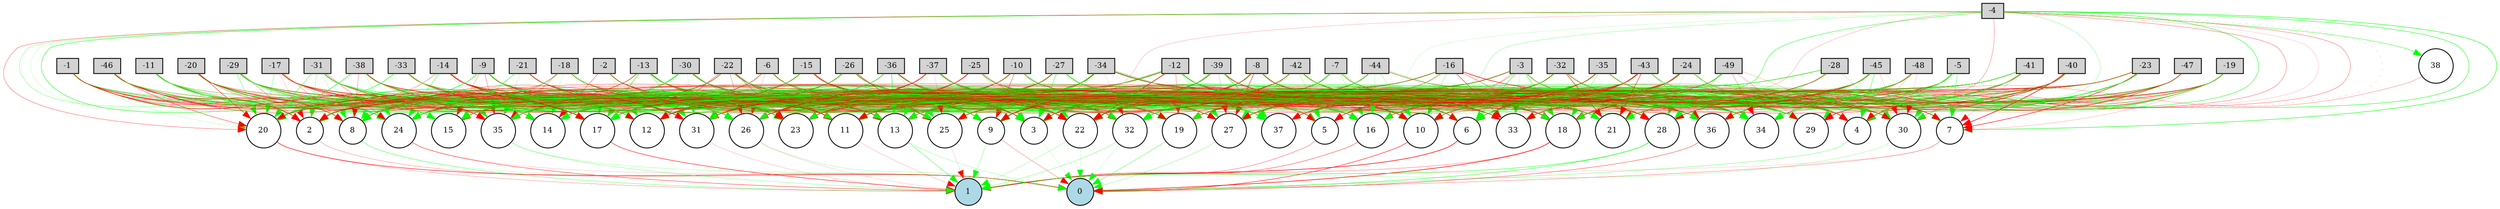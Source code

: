 digraph {
	node [fontsize=9 height=0.2 shape=circle width=0.2]
	-1 [fillcolor=lightgray shape=box style=filled]
	-2 [fillcolor=lightgray shape=box style=filled]
	-3 [fillcolor=lightgray shape=box style=filled]
	-4 [fillcolor=lightgray shape=box style=filled]
	-5 [fillcolor=lightgray shape=box style=filled]
	-6 [fillcolor=lightgray shape=box style=filled]
	-7 [fillcolor=lightgray shape=box style=filled]
	-8 [fillcolor=lightgray shape=box style=filled]
	-9 [fillcolor=lightgray shape=box style=filled]
	-10 [fillcolor=lightgray shape=box style=filled]
	-11 [fillcolor=lightgray shape=box style=filled]
	-12 [fillcolor=lightgray shape=box style=filled]
	-13 [fillcolor=lightgray shape=box style=filled]
	-14 [fillcolor=lightgray shape=box style=filled]
	-15 [fillcolor=lightgray shape=box style=filled]
	-16 [fillcolor=lightgray shape=box style=filled]
	-17 [fillcolor=lightgray shape=box style=filled]
	-18 [fillcolor=lightgray shape=box style=filled]
	-19 [fillcolor=lightgray shape=box style=filled]
	-20 [fillcolor=lightgray shape=box style=filled]
	-21 [fillcolor=lightgray shape=box style=filled]
	-22 [fillcolor=lightgray shape=box style=filled]
	-23 [fillcolor=lightgray shape=box style=filled]
	-24 [fillcolor=lightgray shape=box style=filled]
	-25 [fillcolor=lightgray shape=box style=filled]
	-26 [fillcolor=lightgray shape=box style=filled]
	-27 [fillcolor=lightgray shape=box style=filled]
	-28 [fillcolor=lightgray shape=box style=filled]
	-29 [fillcolor=lightgray shape=box style=filled]
	-30 [fillcolor=lightgray shape=box style=filled]
	-31 [fillcolor=lightgray shape=box style=filled]
	-32 [fillcolor=lightgray shape=box style=filled]
	-33 [fillcolor=lightgray shape=box style=filled]
	-34 [fillcolor=lightgray shape=box style=filled]
	-35 [fillcolor=lightgray shape=box style=filled]
	-36 [fillcolor=lightgray shape=box style=filled]
	-37 [fillcolor=lightgray shape=box style=filled]
	-38 [fillcolor=lightgray shape=box style=filled]
	-39 [fillcolor=lightgray shape=box style=filled]
	-40 [fillcolor=lightgray shape=box style=filled]
	-41 [fillcolor=lightgray shape=box style=filled]
	-42 [fillcolor=lightgray shape=box style=filled]
	-43 [fillcolor=lightgray shape=box style=filled]
	-44 [fillcolor=lightgray shape=box style=filled]
	-45 [fillcolor=lightgray shape=box style=filled]
	-46 [fillcolor=lightgray shape=box style=filled]
	-47 [fillcolor=lightgray shape=box style=filled]
	-48 [fillcolor=lightgray shape=box style=filled]
	-49 [fillcolor=lightgray shape=box style=filled]
	0 [fillcolor=lightblue style=filled]
	1 [fillcolor=lightblue style=filled]
	2 [fillcolor=white style=filled]
	3 [fillcolor=white style=filled]
	4 [fillcolor=white style=filled]
	5 [fillcolor=white style=filled]
	6 [fillcolor=white style=filled]
	7 [fillcolor=white style=filled]
	8 [fillcolor=white style=filled]
	9 [fillcolor=white style=filled]
	10 [fillcolor=white style=filled]
	11 [fillcolor=white style=filled]
	12 [fillcolor=white style=filled]
	13 [fillcolor=white style=filled]
	14 [fillcolor=white style=filled]
	15 [fillcolor=white style=filled]
	16 [fillcolor=white style=filled]
	17 [fillcolor=white style=filled]
	18 [fillcolor=white style=filled]
	19 [fillcolor=white style=filled]
	20 [fillcolor=white style=filled]
	21 [fillcolor=white style=filled]
	22 [fillcolor=white style=filled]
	23 [fillcolor=white style=filled]
	24 [fillcolor=white style=filled]
	25 [fillcolor=white style=filled]
	26 [fillcolor=white style=filled]
	27 [fillcolor=white style=filled]
	28 [fillcolor=white style=filled]
	29 [fillcolor=white style=filled]
	30 [fillcolor=white style=filled]
	31 [fillcolor=white style=filled]
	32 [fillcolor=white style=filled]
	33 [fillcolor=white style=filled]
	34 [fillcolor=white style=filled]
	35 [fillcolor=white style=filled]
	36 [fillcolor=white style=filled]
	37 [fillcolor=white style=filled]
	38 [fillcolor=white style=filled]
		-34 -> 8 [color=green penwidth=0.4002412811856356 style=solid]
		-25 -> 4 [color=red penwidth=0.5585737472241726 style=solid]
		-18 -> 35 [color=red penwidth=0.2282263445012489 style=solid]
		-4 -> 21 [color=red penwidth=0.2787702059518155 style=solid]
		-22 -> 18 [color=green penwidth=0.12657158217170603 style=solid]
		-5 -> 21 [color=red penwidth=0.12159012623630833 style=solid]
		-8 -> 34 [color=red penwidth=0.2163990624588456 style=solid]
		-39 -> 37 [color=green penwidth=0.5273097720962281 style=solid]
		-39 -> 22 [color=green penwidth=0.3335686634866282 style=solid]
		-33 -> 20 [color=green penwidth=0.4482077849885897 style=solid]
		-47 -> 6 [color=green penwidth=0.5101211942819256 style=solid]
		-24 -> 25 [color=red penwidth=0.4105868840927237 style=solid]
		-35 -> 23 [color=red penwidth=0.498832438275429 style=solid]
		-19 -> 23 [color=red penwidth=0.4763080059444511 style=solid]
		-25 -> 22 [color=red penwidth=0.24829276828849298 style=solid]
		-3 -> 32 [color=red penwidth=0.22433794102979687 style=solid]
		-34 -> 4 [color=red penwidth=0.177270996217253 style=solid]
		-41 -> 11 [color=red penwidth=0.2569348020070287 style=solid]
		-6 -> 10 [color=red penwidth=0.17156637830962296 style=solid]
		-22 -> 33 [color=green penwidth=0.35858236082135975 style=solid]
		-46 -> 3 [color=green penwidth=0.18356184390750563 style=solid]
		-29 -> 14 [color=green penwidth=0.1726604078038993 style=solid]
		-35 -> 17 [color=red penwidth=0.17405919157741218 style=solid]
		-22 -> 36 [color=green penwidth=0.2949042377787724 style=solid]
		-19 -> 36 [color=green penwidth=0.32966935400481523 style=solid]
		-43 -> 27 [color=red penwidth=0.22317603970568123 style=solid]
		-41 -> 13 [color=red penwidth=0.14221639580936396 style=solid]
		-4 -> 29 [color=red penwidth=0.12455113792113451 style=dotted]
		-32 -> 17 [color=green penwidth=0.17622483406761053 style=solid]
		-26 -> 31 [color=green penwidth=0.16389828434693726 style=solid]
		-36 -> 8 [color=green penwidth=0.10425472891012176 style=solid]
		-12 -> 37 [color=green penwidth=0.1268700838435121 style=solid]
		-14 -> 29 [color=green penwidth=0.17664259495410423 style=solid]
		-29 -> 37 [color=green penwidth=0.2948761774901977 style=solid]
		-9 -> 16 [color=green penwidth=0.1777086355552221 style=solid]
		-32 -> 32 [color=green penwidth=0.1331872423934976 style=solid]
		-14 -> 35 [color=green penwidth=0.1778670679305561 style=solid]
		-16 -> 31 [color=red penwidth=0.5094939641001676 style=solid]
		-24 -> 31 [color=red penwidth=0.20041037035228773 style=solid]
		-37 -> 26 [color=red penwidth=0.12394961408321448 style=solid]
		-46 -> 31 [color=red penwidth=0.3964378366560324 style=solid]
		-30 -> 20 [color=red penwidth=0.12489725076233087 style=solid]
		-36 -> 31 [color=red penwidth=0.1275372796445534 style=solid]
		-23 -> 30 [color=green penwidth=0.18935809367141232 style=solid]
		-11 -> 5 [color=green penwidth=0.4883619843888767 style=solid]
		-25 -> 33 [color=green penwidth=0.3143683542518104 style=solid]
		-14 -> 17 [color=red penwidth=0.10845421893356562 style=solid]
		-17 -> 8 [color=red penwidth=0.20537617595434282 style=solid]
		-18 -> 36 [color=green penwidth=0.3434534796699747 style=solid]
		-22 -> 12 [color=red penwidth=0.3759809865112994 style=solid]
		-34 -> 37 [color=green penwidth=0.4314584464994483 style=solid]
		-38 -> 4 [color=red penwidth=0.29185014734120673 style=solid]
		-44 -> 26 [color=green penwidth=0.18446230217889867 style=solid]
		-12 -> 23 [color=green penwidth=0.14913372045503842 style=solid]
		-10 -> 15 [color=green penwidth=0.40213836074034603 style=solid]
		-31 -> 17 [color=green penwidth=0.14072199596913976 style=solid]
		-47 -> 26 [color=red penwidth=0.43446122400306486 style=solid]
		-4 -> 32 [color=green penwidth=0.11332854434560813 style=solid]
		-6 -> 13 [color=green penwidth=0.1582287241936034 style=solid]
		-38 -> 20 [color=green penwidth=0.5205113002028654 style=solid]
		-29 -> 5 [color=red penwidth=0.10332074092011043 style=solid]
		-44 -> 35 [color=green penwidth=0.22121142338664046 style=solid]
		-10 -> 23 [color=green penwidth=0.23783940264850317 style=solid]
		-5 -> 16 [color=red penwidth=0.30043165130600535 style=solid]
		-18 -> 13 [color=red penwidth=0.42400205018736237 style=solid]
		-44 -> 4 [color=red penwidth=0.10927573941701493 style=solid]
		-33 -> 2 [color=green penwidth=0.16558262964817833 style=solid]
		17 -> 1 [color=red penwidth=0.5151030829562411 style=solid]
		-28 -> 32 [color=green penwidth=0.3104769092762879 style=solid]
		-32 -> 16 [color=green penwidth=0.1543505345504712 style=solid]
		-5 -> 25 [color=red penwidth=0.18643101039627552 style=solid]
		-20 -> 9 [color=red penwidth=0.1980553314933599 style=solid]
		-18 -> 34 [color=red penwidth=0.2022301790973745 style=solid]
		-3 -> 14 [color=green penwidth=0.21390396443825388 style=solid]
		-32 -> 7 [color=green penwidth=0.18056797510294068 style=solid]
		-29 -> 15 [color=green penwidth=0.11046287694887351 style=solid]
		-18 -> 15 [color=red penwidth=0.24424113737172157 style=solid]
		-4 -> 5 [color=red penwidth=0.2480686930360731 style=solid]
		-10 -> 9 [color=red penwidth=0.36513775327274445 style=solid]
		-18 -> 20 [color=green penwidth=0.2995900737995295 style=solid]
		-29 -> 2 [color=red penwidth=0.2443309676394733 style=solid]
		-10 -> 11 [color=red penwidth=0.27937093307515604 style=solid]
		-8 -> 5 [color=green penwidth=0.15423849303997067 style=solid]
		-8 -> 9 [color=green penwidth=0.15923487904738037 style=solid]
		-39 -> 29 [color=green penwidth=0.3110357678028429 style=solid]
		-25 -> 18 [color=red penwidth=0.3601284653056006 style=solid]
		-39 -> 27 [color=red penwidth=0.14475902765723098 style=solid]
		-5 -> 12 [color=red penwidth=0.2816887007768559 style=solid]
		-7 -> 21 [color=green penwidth=0.4436633148781397 style=solid]
		20 -> 0 [color=red penwidth=0.5519427915553894 style=solid]
		19 -> 0 [color=green penwidth=0.30195073548167006 style=solid]
		-18 -> 2 [color=red penwidth=0.10697225300356208 style=solid]
		-23 -> 3 [color=red penwidth=0.6386535504525265 style=solid]
		-43 -> 4 [color=green penwidth=0.14401018957781034 style=solid]
		-32 -> 30 [color=green penwidth=0.2095606833921838 style=solid]
		-37 -> 27 [color=red penwidth=0.22070232241824705 style=solid]
		-45 -> 29 [color=green penwidth=0.1808702267879197 style=solid]
		-44 -> 31 [color=red penwidth=0.22756421798003984 style=solid]
		-2 -> 3 [color=green penwidth=0.1748248770535593 style=solid]
		-18 -> 21 [color=red penwidth=0.1740484672441334 style=solid]
		2 -> 0 [color=red penwidth=0.21717647702167853 style=solid]
		-16 -> 5 [color=red penwidth=0.14576437274612664 style=solid]
		-6 -> 15 [color=red penwidth=0.16235404745877874 style=solid]
		-35 -> 30 [color=green penwidth=0.3208475059487721 style=solid]
		-33 -> 10 [color=green penwidth=0.3531639729346703 style=solid]
		-18 -> 3 [color=green penwidth=0.11495235450229215 style=dotted]
		30 -> 1 [color=green penwidth=0.17768710520252756 style=solid]
		-16 -> 35 [color=green penwidth=0.30217664317332216 style=solid]
		-39 -> 36 [color=red penwidth=0.15655124163231054 style=solid]
		20 -> 1 [color=red penwidth=0.20979095333985093 style=solid]
		-5 -> 7 [color=green penwidth=0.3280924155165473 style=solid]
		-8 -> 18 [color=green penwidth=0.38213515795671493 style=solid]
		-42 -> 34 [color=green penwidth=0.5199000142528736 style=solid]
		-34 -> 24 [color=green penwidth=0.24482308879715536 style=solid]
		-10 -> 18 [color=green penwidth=0.14490139680120115 style=solid]
		9 -> 0 [color=red penwidth=0.23239628334981036 style=solid]
		-3 -> 9 [color=green penwidth=0.2030297352771856 style=solid]
		26 -> 0 [color=green penwidth=0.17930064402852708 style=solid]
		-13 -> 24 [color=red penwidth=0.3434474484614303 style=solid]
		-19 -> 7 [color=red penwidth=0.1537011175912653 style=solid]
		-16 -> 33 [color=red penwidth=0.4562235186574878 style=solid]
		-40 -> 10 [color=green penwidth=0.343806095693769 style=solid]
		-46 -> 8 [color=red penwidth=0.2240853623852288 style=solid]
		-8 -> 21 [color=green penwidth=0.16719894752254733 style=solid]
		-42 -> 2 [color=green penwidth=0.3760943243820001 style=solid]
		-37 -> 24 [color=red penwidth=0.48456380641421326 style=solid]
		-47 -> 28 [color=red penwidth=0.4207162617159167 style=solid]
		-41 -> 16 [color=green penwidth=0.16419220192663342 style=solid]
		-41 -> 28 [color=green penwidth=0.3310250426648804 style=solid]
		-27 -> 34 [color=green penwidth=0.21487104217766917 style=solid]
		-46 -> 37 [color=green penwidth=0.3495160291012478 style=solid]
		-33 -> 9 [color=red penwidth=0.32593047180649426 style=solid]
		-30 -> 11 [color=red penwidth=0.21730201625593287 style=solid]
		-26 -> 27 [color=green penwidth=0.3187324134663206 style=solid]
		-39 -> 3 [color=red penwidth=0.32015769956696916 style=solid]
		-4 -> 36 [color=red penwidth=0.12017071018103999 style=solid]
		-24 -> 4 [color=green penwidth=0.2726021105082851 style=solid]
		-24 -> 3 [color=green penwidth=0.1674231729151559 style=solid]
		-31 -> 22 [color=green penwidth=0.3077024012947447 style=solid]
		-23 -> 36 [color=green penwidth=0.2011160130904787 style=solid]
		-41 -> 2 [color=red penwidth=0.3241705919983642 style=solid]
		-47 -> 16 [color=red penwidth=0.20571206642893036 style=solid]
		-33 -> 4 [color=red penwidth=0.2620961958141573 style=solid]
		-40 -> 6 [color=red penwidth=0.24900725613429048 style=solid]
		-14 -> 11 [color=red penwidth=0.19635565199549113 style=solid]
		-34 -> 25 [color=red penwidth=0.24068444499818287 style=solid]
		-26 -> 25 [color=red penwidth=0.44545570502550735 style=solid]
		-24 -> 6 [color=red penwidth=0.4250972061722148 style=solid]
		3 -> 0 [color=green penwidth=0.11218916856930006 style=solid]
		-4 -> 6 [color=green penwidth=0.19989121031816365 style=solid]
		-45 -> 24 [color=green penwidth=0.24030951490833635 style=solid]
		-1 -> 26 [color=red penwidth=0.38530212584009604 style=solid]
		-17 -> 31 [color=red penwidth=0.2769913008353243 style=solid]
		-42 -> 23 [color=green penwidth=0.33562599401997995 style=solid]
		-35 -> 18 [color=green penwidth=0.27061920707731657 style=solid]
		-26 -> 12 [color=green penwidth=0.3145590757184765 style=solid]
		-14 -> 9 [color=green penwidth=0.10300178597064845 style=solid]
		-28 -> 17 [color=green penwidth=0.10841917346470789 style=solid]
		-12 -> 34 [color=green penwidth=0.2350251333842719 style=solid]
		-10 -> 5 [color=green penwidth=0.19991245590117263 style=solid]
		-13 -> 23 [color=red penwidth=0.29754695693782984 style=solid]
		-38 -> 33 [color=green penwidth=0.2652813640683309 style=solid]
		-13 -> 10 [color=red penwidth=0.1905077202898699 style=solid]
		-19 -> 4 [color=red penwidth=0.22425410542774477 style=solid]
		18 -> 0 [color=red penwidth=0.6773648251365991 style=solid]
		-22 -> 32 [color=green penwidth=0.2589209099901537 style=solid]
		-2 -> 32 [color=red penwidth=0.20694440730802657 style=solid]
		-6 -> 33 [color=green penwidth=0.37849410076754153 style=solid]
		-19 -> 30 [color=green penwidth=0.11319118413338491 style=solid]
		-3 -> 8 [color=green penwidth=0.3676114576832977 style=solid]
		-22 -> 15 [color=red penwidth=0.2775876386651035 style=dotted]
		-38 -> 30 [color=red penwidth=0.23011932620939032 style=solid]
		-5 -> 5 [color=red penwidth=0.2631322357574585 style=solid]
		-43 -> 23 [color=red penwidth=0.2526624051348208 style=solid]
		-17 -> 6 [color=green penwidth=0.10009328696646302 style=solid]
		-46 -> 23 [color=red penwidth=0.11108847385023925 style=solid]
		-14 -> 24 [color=green penwidth=0.4128711369700333 style=solid]
		-23 -> 16 [color=red penwidth=0.3464070831788276 style=solid]
		-23 -> 17 [color=green penwidth=0.14109639227028362 style=solid]
		-20 -> 23 [color=red penwidth=0.184357652140905 style=solid]
		-47 -> 21 [color=red penwidth=0.1261031079014822 style=solid]
		-25 -> 3 [color=green penwidth=0.19526741191790317 style=solid]
		-20 -> 5 [color=red penwidth=0.20573904784613734 style=solid]
		22 -> 0 [color=green penwidth=0.11096023670169575 style=solid]
		-13 -> 6 [color=green penwidth=0.14336233827819553 style=solid]
		31 -> 1 [color=red penwidth=0.13828655047433888 style=solid]
		-5 -> 22 [color=red penwidth=0.1511925109395419 style=solid]
		-34 -> 32 [color=red penwidth=0.10177077521109797 style=solid]
		-2 -> 11 [color=red penwidth=0.22628839898237793 style=solid]
		-46 -> 2 [color=red penwidth=0.34654081931347475 style=solid]
		-20 -> 2 [color=red penwidth=0.26538233326694194 style=solid]
		-36 -> 3 [color=red penwidth=0.457821965797946 style=solid]
		-12 -> 27 [color=green penwidth=0.20235853978609158 style=solid]
		-47 -> 30 [color=green penwidth=0.15517453289137018 style=solid]
		-9 -> 32 [color=green penwidth=0.318364902354244 style=solid]
		-34 -> 31 [color=green penwidth=0.32475495579723357 style=solid]
		-17 -> 35 [color=red penwidth=0.12731037467843004 style=solid]
		-33 -> 8 [color=green penwidth=0.12045255931154038 style=solid]
		-16 -> 34 [color=red penwidth=0.2707788940436118 style=solid]
		-35 -> 37 [color=red penwidth=0.15127331383807424 style=solid]
		-49 -> 9 [color=red penwidth=0.17234900030963857 style=solid]
		-41 -> 23 [color=red penwidth=0.32676498673040416 style=solid]
		-32 -> 21 [color=red penwidth=0.5093456390502058 style=solid]
		-40 -> 12 [color=red penwidth=0.23174242524154848 style=solid]
		-44 -> 3 [color=green penwidth=0.3071875665314716 style=solid]
		-13 -> 20 [color=green penwidth=0.21704501832798712 style=solid]
		-33 -> 29 [color=green penwidth=0.172148652990249 style=solid]
		-45 -> 18 [color=red penwidth=0.5489508170476067 style=solid]
		-34 -> 2 [color=red penwidth=0.5570762295843686 style=solid]
		-10 -> 2 [color=green penwidth=0.5064993315827795 style=solid]
		-34 -> 26 [color=red penwidth=0.3129038253581489 style=solid]
		-37 -> 7 [color=green penwidth=0.10010081568813654 style=solid]
		-29 -> 31 [color=red penwidth=0.12232505201519306 style=solid]
		-33 -> 26 [color=red penwidth=0.23759399830406844 style=solid]
		-34 -> 9 [color=green penwidth=0.4261403195470963 style=solid]
		-30 -> 24 [color=green penwidth=0.3004286935491859 style=solid]
		-34 -> 3 [color=green penwidth=0.24606664586402174 style=solid]
		-11 -> 23 [color=red penwidth=0.17159978171052376 style=solid]
		-42 -> 22 [color=red penwidth=0.15966369756848525 style=solid]
		-38 -> 24 [color=green penwidth=0.15530605892830365 style=solid]
		-7 -> 25 [color=red penwidth=0.14014047501430787 style=solid]
		-42 -> 21 [color=green penwidth=0.2811486828522958 style=solid]
		-8 -> 12 [color=green penwidth=0.2720230524370145 style=solid]
		-15 -> 8 [color=red penwidth=0.17907630431399868 style=solid]
		-48 -> 30 [color=red penwidth=0.10724982665397695 style=solid]
		-1 -> 20 [color=green penwidth=0.12244315145162261 style=solid]
		-19 -> 11 [color=green penwidth=0.30453079637120367 style=solid]
		-37 -> 31 [color=red penwidth=0.3960076033133071 style=solid]
		-49 -> 23 [color=green penwidth=0.23119645472539294 style=solid]
		-2 -> 14 [color=red penwidth=0.33938253694455334 style=solid]
		-39 -> 11 [color=green penwidth=0.19344027182665474 style=solid]
		-30 -> 23 [color=green penwidth=0.38987746467361173 style=solid]
		-28 -> 6 [color=red penwidth=0.30595762005275634 style=solid]
		-6 -> 5 [color=red penwidth=0.2276142282521334 style=solid]
		-18 -> 28 [color=green penwidth=0.15224071595846927 style=solid]
		-41 -> 10 [color=green penwidth=0.3610375532462198 style=solid]
		-3 -> 36 [color=red penwidth=0.12160121195198895 style=solid]
		5 -> 1 [color=red penwidth=0.2949101705455712 style=solid]
		-49 -> 22 [color=red penwidth=0.1526795372264963 style=solid]
		22 -> 1 [color=green penwidth=0.1812863955262699 style=solid]
		-10 -> 10 [color=green penwidth=0.32823371755692554 style=solid]
		-38 -> 5 [color=green penwidth=0.14817597831925916 style=solid]
		-41 -> 21 [color=green penwidth=0.1596523711726512 style=solid]
		-41 -> 35 [color=green penwidth=0.315845362959029 style=solid]
		-13 -> 26 [color=green penwidth=0.16550307527158062 style=solid]
		-49 -> 28 [color=green penwidth=0.31713253780118045 style=solid]
		18 -> 1 [color=red penwidth=0.26802167478549666 style=solid]
		-16 -> 3 [color=red penwidth=0.217318380043793 style=solid]
		-5 -> 15 [color=green penwidth=0.2656332289600425 style=solid]
		-10 -> 31 [color=red penwidth=0.39329896298833544 style=solid]
		-23 -> 18 [color=green penwidth=0.19547714342740397 style=solid]
		-12 -> 24 [color=green penwidth=0.3759025585054093 style=solid]
		-11 -> 27 [color=green penwidth=0.14077833200901108 style=solid]
		-30 -> 22 [color=green penwidth=0.23304115426520475 style=solid]
		-23 -> 14 [color=red penwidth=0.4873753843604328 style=solid]
		-30 -> 15 [color=green penwidth=0.23307821433391138 style=solid]
		-29 -> 17 [color=green penwidth=0.1930011861655358 style=solid]
		-41 -> 18 [color=red penwidth=0.15280994123284375 style=solid]
		-24 -> 27 [color=red penwidth=0.11450583428758716 style=solid]
		-21 -> 15 [color=green penwidth=0.35428439443261817 style=solid]
		-25 -> 2 [color=green penwidth=0.16886657135141772 style=solid]
		6 -> 1 [color=red penwidth=0.6745982160370932 style=solid]
		-38 -> 13 [color=green penwidth=0.17532375587678883 style=solid]
		-27 -> 7 [color=green penwidth=0.11954299683597124 style=solid]
		-46 -> 22 [color=red penwidth=0.3770378046579277 style=solid]
		-1 -> 14 [color=green penwidth=0.13424847295456183 style=solid]
		-6 -> 17 [color=green penwidth=0.2451267407070167 style=solid]
		-40 -> 7 [color=red penwidth=0.6778759543586407 style=solid]
		-35 -> 7 [color=red penwidth=0.5008185414267949 style=solid]
		-14 -> 19 [color=red penwidth=0.5343463279478203 style=solid]
		-15 -> 9 [color=red penwidth=0.21592573783487862 style=solid]
		-14 -> 14 [color=red penwidth=0.19999692857891593 style=solid]
		-47 -> 2 [color=red penwidth=0.1921014245752225 style=solid]
		-13 -> 18 [color=green penwidth=0.2869619569864093 style=solid]
		-26 -> 8 [color=red penwidth=0.15752444480481187 style=solid]
		-17 -> 25 [color=red penwidth=0.29425598673620323 style=solid]
		-29 -> 34 [color=green penwidth=0.438372673092958 style=solid]
		-26 -> 4 [color=red penwidth=0.14721327584172034 style=solid]
		-11 -> 8 [color=red penwidth=0.3334319563269168 style=solid]
		-21 -> 22 [color=red penwidth=0.24018188342238708 style=solid]
		-4 -> 24 [color=green penwidth=0.11163888510369856 style=solid]
		-47 -> 36 [color=red penwidth=0.2428865492382132 style=solid]
		-45 -> 20 [color=red penwidth=0.2732760235014507 style=solid]
		-30 -> 5 [color=red penwidth=0.3049222221317315 style=solid]
		-18 -> 24 [color=green penwidth=0.10942415219609654 style=solid]
		-20 -> 8 [color=green penwidth=0.1854224343776379 style=solid]
		-8 -> 3 [color=green penwidth=0.6442123740926694 style=solid]
		-49 -> 27 [color=red penwidth=0.12787326607257185 style=solid]
		-45 -> 19 [color=green penwidth=0.32269022462289787 style=solid]
		-30 -> 32 [color=green penwidth=0.3506728926567091 style=solid]
		-15 -> 32 [color=red penwidth=0.36627788503137915 style=solid]
		-43 -> 29 [color=green penwidth=0.12236620092401214 style=solid]
		-12 -> 29 [color=red penwidth=0.31947361655282736 style=solid]
		-39 -> 6 [color=green penwidth=0.22982061923367111 style=solid]
		-6 -> 25 [color=red penwidth=0.15283758558307942 style=solid]
		-19 -> 6 [color=red penwidth=0.15235273399597804 style=solid]
		-1 -> 11 [color=red penwidth=0.19810604807703777 style=solid]
		-7 -> 22 [color=green penwidth=0.3463223363449286 style=solid]
		-43 -> 12 [color=red penwidth=0.27527721683619033 style=solid]
		-41 -> 15 [color=green penwidth=0.31531610386403164 style=solid]
		-17 -> 20 [color=green penwidth=0.22720978080886398 style=solid]
		-45 -> 31 [color=red penwidth=0.24026880053744168 style=solid]
		-1 -> 24 [color=red penwidth=0.41448074490898446 style=solid]
		-44 -> 22 [color=red penwidth=0.19854796754638732 style=solid]
		-16 -> 4 [color=green penwidth=0.15861428054441506 style=solid]
		-45 -> 16 [color=red penwidth=0.21924815013558363 style=solid]
		-2 -> 17 [color=green penwidth=0.1415780119609974 style=dotted]
		-40 -> 21 [color=red penwidth=0.24608768357802688 style=solid]
		-31 -> 2 [color=green penwidth=0.20270772323945088 style=solid]
		-24 -> 21 [color=red penwidth=0.18074520878041606 style=solid]
		-37 -> 22 [color=red penwidth=0.3037338365211104 style=solid]
		-7 -> 3 [color=green penwidth=0.17053176448418556 style=solid]
		-11 -> 2 [color=green penwidth=0.5141342341223132 style=solid]
		-49 -> 13 [color=green penwidth=0.27550889987791893 style=solid]
		-1 -> 35 [color=red penwidth=0.6476429047743786 style=solid]
		-1 -> 2 [color=green penwidth=0.4572597071733384 style=solid]
		-29 -> 19 [color=green penwidth=0.1819796598204051 style=solid]
		-10 -> 26 [color=green penwidth=0.10065830102428341 style=solid]
		-34 -> 36 [color=red penwidth=0.3529613929367924 style=solid]
		-21 -> 3 [color=green penwidth=0.2857551912928137 style=solid]
		-41 -> 6 [color=green penwidth=0.13047555050832346 style=solid]
		-3 -> 4 [color=red penwidth=0.2807463139343642 style=solid]
		-24 -> 9 [color=red penwidth=0.5607967320729289 style=solid]
		-1 -> 12 [color=green penwidth=0.22741616887507218 style=solid]
		-8 -> 11 [color=green penwidth=0.3652697918822999 style=solid]
		-7 -> 9 [color=red penwidth=0.2625690019468123 style=solid]
		-11 -> 6 [color=green penwidth=0.2464314662651109 style=solid]
		-32 -> 26 [color=red penwidth=0.4582477213375964 style=solid]
		-45 -> 5 [color=red penwidth=0.2003374851138801 style=dotted]
		-28 -> 13 [color=green penwidth=0.24998974923059014 style=solid]
		-27 -> 28 [color=green penwidth=0.42451069662591756 style=solid]
		-20 -> 22 [color=green penwidth=0.41388589486160765 style=solid]
		-10 -> 36 [color=red penwidth=0.19676929115775238 style=solid]
		-30 -> 25 [color=green penwidth=0.23794910678586081 style=solid]
		-32 -> 11 [color=green penwidth=0.2014570630504145 style=solid]
		-37 -> 10 [color=red penwidth=0.25973336539658326 style=solid]
		-35 -> 16 [color=red penwidth=0.289005560605625 style=solid]
		-10 -> 21 [color=green penwidth=0.14884725994463746 style=solid]
		-40 -> 11 [color=red penwidth=0.38126025507564176 style=solid]
		-12 -> 16 [color=green penwidth=0.2345945240033192 style=solid]
		-45 -> 6 [color=green penwidth=0.4971930120166328 style=solid]
		-47 -> 18 [color=red penwidth=0.233220262326546 style=solid]
		-44 -> 20 [color=green penwidth=0.29473462468269995 style=solid]
		-14 -> 8 [color=green penwidth=0.15991759963591012 style=solid]
		-32 -> 25 [color=green penwidth=0.17753000364978178 style=solid]
		-49 -> 4 [color=red penwidth=0.14121339164900756 style=solid]
		-45 -> 7 [color=green penwidth=0.13629916906251355 style=solid]
		-44 -> 7 [color=red penwidth=0.304490304802874 style=solid]
		-32 -> 14 [color=green penwidth=0.17221349267184016 style=solid]
		-33 -> 21 [color=green penwidth=0.22026052640566457 style=solid]
		-9 -> 17 [color=green penwidth=0.31298347305128205 style=solid]
		-5 -> 4 [color=green penwidth=0.38664428805989326 style=solid]
		-37 -> 8 [color=red penwidth=0.31474830321898173 style=solid]
		-15 -> 15 [color=red penwidth=0.23531216979522265 style=solid]
		-21 -> 19 [color=green penwidth=0.36176547053175834 style=solid]
		-24 -> 30 [color=red penwidth=0.2023814720118861 style=solid]
		-27 -> 12 [color=green penwidth=0.6601093436048818 style=solid]
		-8 -> 26 [color=red penwidth=0.16988942133482066 style=solid]
		-24 -> 11 [color=red penwidth=0.2856319069081777 style=solid]
		-13 -> 19 [color=green penwidth=0.5716241437007773 style=solid]
		-33 -> 18 [color=red penwidth=0.14432859493440647 style=solid]
		-16 -> 23 [color=red penwidth=0.40747746050197375 style=solid]
		-48 -> 8 [color=green penwidth=0.15370654699036018 style=solid]
		-15 -> 21 [color=red penwidth=0.20934898173339184 style=solid]
		-10 -> 16 [color=green penwidth=0.20784826035420048 style=solid]
		32 -> 1 [color=green penwidth=0.23739633447047886 style=solid]
		-11 -> 26 [color=green penwidth=0.16581405849032138 style=solid]
		-13 -> 36 [color=green penwidth=0.48503005242213604 style=solid]
		-44 -> 25 [color=red penwidth=0.2870871673300329 style=solid]
		-26 -> 19 [color=red penwidth=0.2690700170162797 style=solid]
		-2 -> 12 [color=green penwidth=0.18734018938810004 style=solid]
		-41 -> 29 [color=green penwidth=0.1801907890803417 style=solid]
		-14 -> 25 [color=red penwidth=0.33158952049067003 style=solid]
		-14 -> 31 [color=red penwidth=0.2853145118036402 style=solid]
		-5 -> 37 [color=green penwidth=0.47889946888574264 style=solid]
		-13 -> 31 [color=green penwidth=0.3498729797643243 style=solid]
		-38 -> 35 [color=red penwidth=0.2166680918066481 style=solid]
		-41 -> 3 [color=green penwidth=0.3025978822047184 style=solid]
		-23 -> 33 [color=green penwidth=0.5957075044526222 style=solid]
		-25 -> 17 [color=red penwidth=0.14357070282181028 style=solid]
		-26 -> 21 [color=green penwidth=0.3168259496227861 style=solid]
		-15 -> 27 [color=green penwidth=0.41763616840121265 style=solid]
		-12 -> 36 [color=green penwidth=0.432015045220305 style=solid]
		-8 -> 13 [color=red penwidth=0.3024246429577432 style=solid]
		-18 -> 12 [color=green penwidth=0.24546847522395168 style=solid]
		-3 -> 18 [color=green penwidth=0.44379277083549795 style=solid]
		-12 -> 19 [color=red penwidth=0.26428000457782164 style=solid]
		-35 -> 35 [color=green penwidth=0.3484484187669013 style=solid]
		-22 -> 3 [color=green penwidth=0.10230691929126047 style=solid]
		-48 -> 29 [color=red penwidth=0.19395574533643184 style=solid]
		-33 -> 11 [color=red penwidth=0.39924828559891745 style=solid]
		-14 -> 21 [color=red penwidth=0.10287352606319276 style=solid]
		-36 -> 18 [color=red penwidth=0.16722892902938175 style=solid]
		-1 -> 8 [color=red penwidth=0.20946640873631966 style=solid]
		-4 -> 20 [color=red penwidth=0.29771738262078906 style=solid]
		-45 -> 11 [color=red penwidth=0.1847752668461537 style=solid]
		-16 -> 30 [color=red penwidth=0.45538624019165197 style=solid]
		-29 -> 24 [color=green penwidth=0.39909361477747507 style=solid]
		-42 -> 35 [color=green penwidth=0.1080206023490588 style=solid]
		-46 -> 15 [color=green penwidth=0.1253535172651851 style=solid]
		-4 -> 37 [color=red penwidth=0.1688476081362048 style=solid]
		-43 -> 32 [color=green penwidth=0.2982534463194225 style=solid]
		-11 -> 24 [color=green penwidth=0.17723321557167204 style=solid]
		-30 -> 13 [color=green penwidth=0.11212228593534891 style=solid]
		-24 -> 19 [color=red penwidth=0.47547780423208896 style=solid]
		-48 -> 34 [color=green penwidth=0.23038630640318067 style=solid]
		-13 -> 4 [color=green penwidth=0.3113276751883292 style=solid]
		-4 -> 4 [color=green penwidth=0.4698615934709818 style=solid]
		-32 -> 3 [color=red penwidth=0.26605084706740334 style=solid]
		-33 -> 13 [color=red penwidth=0.1390198058922236 style=solid]
		-20 -> 11 [color=green penwidth=0.11965191301738837 style=solid]
		-27 -> 35 [color=red penwidth=0.311724781935087 style=solid]
		-5 -> 30 [color=green penwidth=0.15574260063611256 style=solid]
		-48 -> 36 [color=red penwidth=0.10857159233081153 style=solid]
		-29 -> 18 [color=green penwidth=0.10595062450544962 style=solid]
		-37 -> 2 [color=red penwidth=0.10614382784804383 style=solid]
		-17 -> 30 [color=green penwidth=0.3891312027105661 style=solid]
		-9 -> 21 [color=red penwidth=0.10542326126343811 style=solid]
		-13 -> 27 [color=red penwidth=0.2770782133499947 style=solid]
		-20 -> 20 [color=red penwidth=0.4385381491123582 style=solid]
		-6 -> 26 [color=red penwidth=0.15429232490573458 style=solid]
		-31 -> 3 [color=red penwidth=0.1811236761970058 style=solid]
		-10 -> 28 [color=red penwidth=0.11973837754306248 style=solid]
		-9 -> 19 [color=green penwidth=0.1667308421228339 style=solid]
		-2 -> 22 [color=green penwidth=0.2926344647010181 style=solid]
		35 -> 0 [color=green penwidth=0.17860001943071813 style=solid]
		-32 -> 12 [color=red penwidth=0.1468178909562063 style=solid]
		-27 -> 18 [color=green penwidth=0.3264330579903042 style=solid]
		-28 -> 18 [color=green penwidth=0.23225615803708652 style=solid]
		-24 -> 20 [color=red penwidth=0.4077193984906837 style=solid]
		-28 -> 31 [color=green penwidth=0.2468188992870343 style=solid]
		-9 -> 20 [color=green penwidth=0.4379399005912873 style=solid]
		-23 -> 5 [color=green penwidth=0.23113842772291104 style=solid]
		-36 -> 25 [color=green penwidth=0.19382618519221745 style=solid]
		-17 -> 14 [color=red penwidth=0.24491551527160815 style=solid]
		-42 -> 28 [color=red penwidth=0.5408700636335567 style=solid]
		-13 -> 11 [color=red penwidth=0.3117667343787687 style=solid]
		-23 -> 21 [color=green penwidth=0.4334219400943464 style=solid]
		-18 -> 19 [color=red penwidth=0.25365637430863286 style=solid]
		-41 -> 7 [color=red penwidth=0.13382916305692252 style=solid]
		-22 -> 26 [color=red penwidth=0.24583098145696747 style=solid]
		9 -> 1 [color=green penwidth=0.2275915369489232 style=solid]
		-14 -> 28 [color=red penwidth=0.22752262300142662 style=solid]
		-28 -> 5 [color=green penwidth=0.16579037526699764 style=solid]
		-32 -> 27 [color=red penwidth=0.4644376255478694 style=solid]
		-42 -> 25 [color=green penwidth=0.34068615037910355 style=solid]
		-8 -> 29 [color=red penwidth=0.5145082197557095 style=solid]
		-2 -> 13 [color=green penwidth=0.37141806048909176 style=solid]
		-37 -> 14 [color=green penwidth=0.36791358827350973 style=solid]
		-29 -> 20 [color=green penwidth=0.32163995066411993 style=solid]
		-17 -> 16 [color=red penwidth=0.5175499995511503 style=solid]
		-25 -> 31 [color=red penwidth=0.23951286205508993 style=solid]
		-30 -> 17 [color=green penwidth=0.22663496745851872 style=solid]
		-31 -> 20 [color=green penwidth=0.3614637062317355 style=solid]
		-8 -> 22 [color=green penwidth=0.11444312598384325 style=solid]
		-40 -> 19 [color=red penwidth=0.6758102016563272 style=solid]
		-32 -> 28 [color=red penwidth=0.16610597603629984 style=solid]
		-21 -> 31 [color=red penwidth=0.1825566544549162 style=solid]
		-23 -> 28 [color=green penwidth=0.14509131740210726 style=solid]
		27 -> 0 [color=green penwidth=0.21810405286520407 style=solid]
		-30 -> 27 [color=red penwidth=0.31004684700322604 style=solid]
		-37 -> 34 [color=green penwidth=0.322781194246905 style=solid]
		-8 -> 8 [color=red penwidth=0.2696594655340332 style=solid]
		-10 -> 14 [color=green penwidth=0.3796656413424466 style=solid]
		36 -> 0 [color=red penwidth=0.3574187273897734 style=solid]
		-8 -> 33 [color=green penwidth=0.12804193885036716 style=solid]
		-38 -> 17 [color=red penwidth=0.29446033161007873 style=solid]
		-31 -> 11 [color=red penwidth=0.4220735884878566 style=solid]
		-46 -> 9 [color=green penwidth=0.3316798357920865 style=solid]
		-22 -> 6 [color=green penwidth=0.14524006661205996 style=solid]
		-31 -> 8 [color=green penwidth=0.12019428492471512 style=solid]
		28 -> 0 [color=green penwidth=0.4356268779170913 style=solid]
		-19 -> 13 [color=green penwidth=0.2888376878848163 style=solid]
		-21 -> 32 [color=red penwidth=0.16233884485444774 style=solid]
		-18 -> 25 [color=red penwidth=0.31733555116028533 style=solid]
		-30 -> 18 [color=red penwidth=0.3519578285806354 style=solid]
		13 -> 0 [color=green penwidth=0.17080973841872493 style=solid]
		-7 -> 27 [color=green penwidth=0.3821130598785286 style=solid]
		-3 -> 35 [color=green penwidth=0.25085489378095144 style=solid]
		-21 -> 35 [color=green penwidth=0.16473340999396985 style=solid]
		-17 -> 17 [color=green penwidth=0.1767365375381626 style=solid]
		-17 -> 27 [color=red penwidth=0.3540728033178725 style=solid]
		-17 -> 21 [color=red penwidth=0.2848763884559137 style=solid]
		-5 -> 11 [color=red penwidth=0.2993905321565571 style=solid]
		-15 -> 25 [color=red penwidth=0.19931260524848093 style=solid]
		-39 -> 26 [color=red penwidth=0.10733922690070713 style=solid]
		-19 -> 21 [color=red penwidth=0.20439610169704087 style=solid]
		-25 -> 5 [color=red penwidth=0.11744705009762776 style=solid]
		-21 -> 24 [color=green penwidth=0.19552045532278733 style=solid]
		32 -> 0 [color=green penwidth=0.11515913788666671 style=solid]
		-9 -> 15 [color=red penwidth=0.19256577650000312 style=solid]
		-8 -> 6 [color=green penwidth=0.12223195276208612 style=solid]
		-35 -> 31 [color=red penwidth=0.5845927807779361 style=solid]
		-15 -> 3 [color=red penwidth=0.27256779405232234 style=solid]
		-27 -> 29 [color=red penwidth=0.32148293491381674 style=solid]
		-39 -> 18 [color=green penwidth=0.10076890359686752 style=solid]
		-41 -> 4 [color=red penwidth=0.30708510028758373 style=solid]
		-1 -> 5 [color=green penwidth=0.170083464193666 style=solid]
		-31 -> 24 [color=red penwidth=0.2794512261689819 style=solid]
		-28 -> 16 [color=green penwidth=0.22719084985722499 style=solid]
		-36 -> 15 [color=green penwidth=0.21666870274444372 style=solid]
		-15 -> 20 [color=green penwidth=0.15479237436259258 style=solid]
		-26 -> 9 [color=green penwidth=0.3246327917167654 style=solid]
		-19 -> 28 [color=green penwidth=0.2204899994686645 style=solid]
		-22 -> 29 [color=green penwidth=0.5710731688762833 style=solid]
		-6 -> 9 [color=red penwidth=0.28939327335988807 style=solid]
		-32 -> 4 [color=green penwidth=0.44814028473060785 style=solid]
		-8 -> 32 [color=green penwidth=0.20707285588981017 style=solid]
		-30 -> 30 [color=green penwidth=0.14421674105168442 style=solid]
		-13 -> 17 [color=green penwidth=0.5093654243469057 style=solid]
		-3 -> 33 [color=green penwidth=0.15913595454926732 style=solid]
		-38 -> 8 [color=red penwidth=0.24356899695133402 style=solid]
		-21 -> 23 [color=red penwidth=0.3695677244169169 style=solid]
		-9 -> 31 [color=green penwidth=0.30756117096285057 style=solid]
		-16 -> 9 [color=red penwidth=0.16456627532255363 style=solid]
		-11 -> 34 [color=green penwidth=0.128852198217006 style=solid]
		-9 -> 11 [color=red penwidth=0.15710191675518187 style=solid]
		-35 -> 2 [color=green penwidth=0.3743105585989609 style=solid]
		-36 -> 10 [color=green penwidth=0.36607715656718387 style=solid]
		-20 -> 31 [color=green penwidth=0.21878271104627625 style=solid]
		-13 -> 35 [color=red penwidth=0.16817298642372114 style=solid]
		-48 -> 4 [color=red penwidth=0.12138601466486879 style=solid]
		-30 -> 3 [color=red penwidth=0.29923291317539785 style=solid]
		-29 -> 11 [color=red penwidth=0.25066021225863155 style=solid]
		-16 -> 27 [color=green penwidth=0.3274720505382559 style=solid]
		-30 -> 35 [color=green penwidth=0.21034109567044235 style=solid]
		-32 -> 19 [color=red penwidth=0.4249958946842226 style=solid]
		-36 -> 29 [color=green penwidth=0.20578926143838078 style=solid]
		-28 -> 28 [color=green penwidth=0.13272571910811326 style=solid]
		-1 -> 6 [color=green penwidth=0.28868723091394277 style=dotted]
		-45 -> 22 [color=red penwidth=0.1680036726630849 style=solid]
		-5 -> 36 [color=green penwidth=0.44627908143945494 style=solid]
		-23 -> 32 [color=green penwidth=0.10804862632261736 style=solid]
		-36 -> 32 [color=red penwidth=0.269758176328649 style=solid]
		-49 -> 21 [color=green penwidth=0.12376307467943008 style=solid]
		-45 -> 9 [color=green penwidth=0.179583727483438 style=solid]
		-37 -> 30 [color=red penwidth=0.1369249999390627 style=solid]
		-22 -> 16 [color=green penwidth=0.33029171428801474 style=solid]
		-46 -> 20 [color=red penwidth=0.377529539500281 style=solid]
		-15 -> 35 [color=green penwidth=0.25639618254442764 style=solid]
		-15 -> 30 [color=red penwidth=0.3240547805354064 style=solid]
		-47 -> 17 [color=green penwidth=0.5129495129370281 style=solid]
		35 -> 1 [color=green penwidth=0.23435868124493156 style=solid]
		-2 -> 21 [color=red penwidth=0.41341104471337675 style=solid]
		-47 -> 37 [color=red penwidth=0.16788384976706766 style=solid]
		-46 -> 12 [color=red penwidth=0.18702843643604602 style=solid]
		-48 -> 17 [color=green penwidth=0.13350631967667762 style=solid]
		-43 -> 24 [color=red penwidth=0.4181066714131999 style=solid]
		-35 -> 9 [color=red penwidth=0.36653064388642087 style=solid]
		-24 -> 33 [color=green penwidth=0.3424272302027187 style=solid]
		-9 -> 3 [color=red penwidth=0.29430124067927005 style=solid]
		-40 -> 34 [color=red penwidth=0.10663902223955939 style=solid]
		-24 -> 5 [color=green penwidth=0.20011576113246576 style=solid]
		-16 -> 8 [color=green penwidth=0.2834415672253403 style=solid]
		-25 -> 23 [color=red penwidth=0.4085815390634494 style=solid]
		-31 -> 9 [color=green penwidth=0.13367321953316164 style=solid]
		-22 -> 20 [color=green penwidth=0.31564286158434873 style=solid]
		8 -> 1 [color=green penwidth=0.3010181977433227 style=solid]
		-36 -> 16 [color=green penwidth=0.31894640563760324 style=solid]
		-30 -> 19 [color=red penwidth=0.1592897241383484 style=solid]
		-6 -> 4 [color=red penwidth=0.1669502614582881 style=solid]
		13 -> 1 [color=green penwidth=0.34948439810064347 style=solid]
		-39 -> 14 [color=green penwidth=0.34097077503298123 style=solid]
		-18 -> 10 [color=red penwidth=0.227928603616204 style=solid]
		-40 -> 28 [color=red penwidth=0.1760729971731244 style=solid]
		-3 -> 6 [color=green penwidth=0.4619832502821736 style=solid]
		-27 -> 11 [color=green penwidth=0.2603610966648392 style=solid]
		-18 -> 22 [color=red penwidth=0.14173641365676953 style=solid]
		-37 -> 37 [color=green penwidth=0.2781177170434638 style=solid]
		-9 -> 13 [color=red penwidth=0.35852434626055263 style=solid]
		28 -> 1 [color=green penwidth=0.4161675087677198 style=solid]
		-44 -> 18 [color=green penwidth=0.27101023950364256 style=solid]
		-31 -> 6 [color=green penwidth=0.5126292382769095 style=solid]
		-31 -> 29 [color=green penwidth=0.2377652787889245 style=solid]
		-49 -> 34 [color=red penwidth=0.23589702745889152 style=solid]
		-27 -> 3 [color=green penwidth=0.4052714859598183 style=solid]
		-3 -> 10 [color=red penwidth=0.216490738951765 style=solid]
		-39 -> 13 [color=green penwidth=0.1860386388257948 style=solid]
		-29 -> 32 [color=red penwidth=0.14577887292513542 style=solid]
		-39 -> 5 [color=red penwidth=0.14804036120010788 style=solid]
		-22 -> 23 [color=red penwidth=0.33492272010559154 style=solid]
		7 -> 0 [color=red penwidth=0.24635460208688106 style=solid]
		-1 -> 23 [color=red penwidth=0.25884685768105 style=solid]
		-9 -> 34 [color=red penwidth=0.4160495846174713 style=solid]
		-29 -> 16 [color=red penwidth=0.3510173890891728 style=solid]
		-49 -> 18 [color=green penwidth=0.23681292197573992 style=solid]
		-26 -> 33 [color=red penwidth=0.30069220485419523 style=solid]
		-41 -> 22 [color=green penwidth=0.39752398262977295 style=solid]
		-17 -> 36 [color=red penwidth=0.4562942698254354 style=solid]
		-43 -> 21 [color=red penwidth=0.4914528388868763 style=solid]
		-33 -> 25 [color=green penwidth=0.1562761365992305 style=solid]
		-14 -> 12 [color=red penwidth=0.2426465369696183 style=solid]
		-25 -> 12 [color=red penwidth=0.20528673293965444 style=solid]
		-3 -> 15 [color=red penwidth=0.18414483365069995 style=solid]
		-10 -> 17 [color=green penwidth=0.21918044119674857 style=solid]
		-14 -> 2 [color=red penwidth=0.21909515653066608 style=solid]
		-34 -> 34 [color=red penwidth=0.1605409764008102 style=solid]
		-24 -> 18 [color=red penwidth=0.30580285970871063 style=solid]
		-13 -> 13 [color=green penwidth=0.12403011892465121 style=solid]
		-20 -> 26 [color=red penwidth=0.35145975516186256 style=solid]
		-7 -> 31 [color=green penwidth=0.326363257497297 style=solid]
		-35 -> 14 [color=red penwidth=0.14290606459917066 style=solid]
		-17 -> 2 [color=red penwidth=0.1378950039400712 style=solid]
		-29 -> 13 [color=red penwidth=0.33284734163806223 style=solid]
		-3 -> 34 [color=green penwidth=0.3187267450553653 style=solid]
		-4 -> 7 [color=green penwidth=0.520265025972816 style=solid]
		-32 -> 34 [color=red penwidth=0.2523206425054857 style=solid]
		-26 -> 35 [color=red penwidth=0.22627753437147094 style=solid]
		-39 -> 9 [color=red penwidth=0.20133781134763534 style=solid]
		-30 -> 9 [color=green penwidth=0.3598656080481599 style=solid]
		-16 -> 15 [color=red penwidth=0.2618300861926077 style=solid]
		-28 -> 9 [color=green penwidth=0.20086352741414876 style=solid]
		-41 -> 34 [color=green penwidth=0.38785039621624573 style=solid]
		-23 -> 7 [color=red penwidth=0.565183772306325 style=solid]
		-17 -> 24 [color=green penwidth=0.21110170266184183 style=solid]
		-1 -> 30 [color=green penwidth=0.34429135448784987 style=solid]
		-31 -> 37 [color=green penwidth=0.49224168786038414 style=solid]
		-4 -> 27 [color=green penwidth=0.41634729467578824 style=solid]
		-16 -> 18 [color=red penwidth=0.28579265307332413 style=solid]
		-43 -> 7 [color=green penwidth=0.4546026880245083 style=solid]
		-7 -> 7 [color=red penwidth=0.3423879665259131 style=solid]
		-20 -> 17 [color=red penwidth=0.2618517172011573 style=solid]
		-15 -> 17 [color=red penwidth=0.2513394592860241 style=solid]
		-40 -> 24 [color=green penwidth=0.31420049851367626 style=solid]
		-15 -> 22 [color=red penwidth=0.15767395323545985 style=solid]
		11 -> 1 [color=red penwidth=0.1443930162846584 style=solid]
		-34 -> 21 [color=green penwidth=0.26301468220816787 style=solid]
		-44 -> 36 [color=green penwidth=0.15014499311432422 style=solid]
		-45 -> 34 [color=red penwidth=0.18676555457606692 style=solid]
		-38 -> 23 [color=green penwidth=0.4764030147860038 style=solid]
		8 -> 0 [color=green penwidth=0.11100010391632038 style=solid]
		-38 -> 11 [color=green penwidth=0.1966791420791864 style=solid]
		-39 -> 25 [color=green penwidth=0.1737945224057576 style=solid]
		-12 -> 13 [color=green penwidth=0.1790780803663377 style=solid]
		16 -> 1 [color=red penwidth=0.36642798364778173 style=solid]
		-25 -> 26 [color=red penwidth=0.4619047884915686 style=solid]
		-38 -> 12 [color=green penwidth=0.510657636314544 style=solid]
		-20 -> 21 [color=red penwidth=0.23704572676203198 style=solid]
		-32 -> 10 [color=green penwidth=0.16936878106678072 style=solid]
		-1 -> 21 [color=red penwidth=0.29561803352554983 style=solid]
		-29 -> 8 [color=green penwidth=0.13406743256352227 style=solid]
		-49 -> 2 [color=red penwidth=0.28852538193120103 style=solid]
		-12 -> 26 [color=red penwidth=0.3093372652720763 style=solid]
		-35 -> 27 [color=green penwidth=0.24142794738259193 style=solid]
		-42 -> 26 [color=red penwidth=0.4401685664823801 style=solid]
		-1 -> 13 [color=red penwidth=0.3856271025888378 style=solid]
		-40 -> 18 [color=red penwidth=0.3552050315865798 style=solid]
		-15 -> 28 [color=green penwidth=0.10927746440015798 style=solid]
		-19 -> 32 [color=green penwidth=0.2686924055650829 style=solid]
		-16 -> 19 [color=green penwidth=0.2935991280745902 style=solid]
		-12 -> 21 [color=red penwidth=0.48694657557338206 style=solid]
		-21 -> 10 [color=green penwidth=0.15745226948669894 style=solid]
		-3 -> 27 [color=red penwidth=0.21483045557378172 style=solid]
		-18 -> 27 [color=green penwidth=0.2537979196869443 style=solid]
		-14 -> 36 [color=red penwidth=0.46404617640511603 style=solid]
		-5 -> 18 [color=green penwidth=0.1817505847644349 style=solid]
		-14 -> 3 [color=red penwidth=0.3380688474924364 style=solid]
		-9 -> 9 [color=green penwidth=0.4018498627697389 style=solid]
		-48 -> 12 [color=red penwidth=0.16715930490005831 style=solid]
		-48 -> 37 [color=red penwidth=0.24248413087304552 style=solid]
		-35 -> 34 [color=green penwidth=0.16682628563984597 style=solid]
		-13 -> 2 [color=green penwidth=0.1336486819869958 style=solid]
		-22 -> 11 [color=red penwidth=0.4957066807489904 style=solid]
		-19 -> 25 [color=red penwidth=0.2968481926017841 style=solid]
		-30 -> 31 [color=green penwidth=0.11464855518076485 style=solid]
		-38 -> 18 [color=red penwidth=0.4549117208008051 style=solid]
		-47 -> 10 [color=green penwidth=0.14619503228607916 style=solid]
		-45 -> 33 [color=green penwidth=0.39197883951158186 style=solid]
		-22 -> 24 [color=green penwidth=0.28094919650934885 style=solid]
		-42 -> 9 [color=red penwidth=0.5048103962435128 style=solid]
		-12 -> 3 [color=green penwidth=0.15186930262988663 style=solid]
		-18 -> 14 [color=green penwidth=0.11202686388590771 style=solid]
		-18 -> 32 [color=green penwidth=0.20668899808452984 style=solid]
		-19 -> 19 [color=red penwidth=0.11623156171356598 style=solid]
		-14 -> 37 [color=red penwidth=0.2742279985720487 style=solid]
		-43 -> 17 [color=red penwidth=0.15385446251511656 style=solid]
		-10 -> 32 [color=green penwidth=0.2606507043663251 style=solid]
		-11 -> 16 [color=red penwidth=0.14125215385473922 style=solid]
		-48 -> 10 [color=red penwidth=0.1911810340941742 style=solid]
		-38 -> 9 [color=green penwidth=0.14274611013971322 style=solid]
		-48 -> 24 [color=green penwidth=0.3634882770215142 style=solid]
		-7 -> 16 [color=green penwidth=0.2176290377963448 style=solid]
		-27 -> 20 [color=green penwidth=0.5532570038738254 style=solid]
		-36 -> 6 [color=green penwidth=0.26785368352983285 style=solid]
		-11 -> 14 [color=green penwidth=0.15688509219053992 style=solid]
		-10 -> 7 [color=red penwidth=0.2473943146080669 style=solid]
		-46 -> 35 [color=red penwidth=0.17546907117351151 style=solid]
		-15 -> 14 [color=red penwidth=0.1748716507441908 style=solid]
		-30 -> 14 [color=green penwidth=0.4000628942540265 style=solid]
		-36 -> 4 [color=green penwidth=0.1564675001408844 style=solid]
		-19 -> 24 [color=green penwidth=0.31322994253125264 style=solid]
		-38 -> 26 [color=green penwidth=0.5985970520848565 style=solid]
		-16 -> 26 [color=green penwidth=0.10122502950189788 style=solid]
		-45 -> 21 [color=green penwidth=0.4614789350243601 style=solid]
		-12 -> 5 [color=green penwidth=0.12906763119328976 style=solid]
		-8 -> 16 [color=green penwidth=0.1885293781661161 style=solid]
		-16 -> 7 [color=red penwidth=0.1209604521683111 style=solid]
		-37 -> 11 [color=green penwidth=0.13269233623272003 style=solid]
		-22 -> 35 [color=red penwidth=0.36544579200775174 style=solid]
		-34 -> 10 [color=red penwidth=0.3692182755031922 style=solid]
		-33 -> 3 [color=red penwidth=0.11709950360858626 style=solid]
		-37 -> 3 [color=green penwidth=0.23799124132837338 style=solid]
		-40 -> 13 [color=red penwidth=0.4027337324600413 style=solid]
		-26 -> 20 [color=green penwidth=0.5458505489702431 style=solid]
		-39 -> 10 [color=red penwidth=0.18957558647883893 style=solid]
		-43 -> 11 [color=red penwidth=0.2004720555607043 style=solid]
		-43 -> 36 [color=red penwidth=0.2114118369956448 style=solid]
		-49 -> 14 [color=green penwidth=0.20961990234492783 style=solid]
		-9 -> 33 [color=green penwidth=0.3873732314193984 style=solid]
		-7 -> 10 [color=green penwidth=0.2861766066002339 style=solid]
		-2 -> 27 [color=red penwidth=0.2586368286656827 style=solid]
		-32 -> 37 [color=green penwidth=0.425002727863402 style=solid]
		-46 -> 17 [color=red penwidth=0.5238168530673745 style=solid]
		-39 -> 4 [color=green penwidth=0.12455810777505325 style=solid]
		-8 -> 20 [color=red penwidth=0.22619796501998576 style=solid]
		-42 -> 27 [color=green penwidth=0.3537419376259321 style=solid]
		-34 -> 30 [color=green penwidth=0.6586332259839043 style=solid]
		-2 -> 18 [color=green penwidth=0.4948163987937052 style=solid]
		-20 -> 15 [color=red penwidth=0.12420548118013675 style=solid]
		-6 -> 29 [color=red penwidth=0.2152304625261026 style=solid]
		-4 -> 2 [color=green penwidth=0.23448659419499915 style=solid]
		-13 -> 37 [color=green penwidth=0.23200404526499846 style=solid]
		-28 -> 19 [color=red penwidth=0.26327157887024666 style=solid]
		-22 -> 7 [color=green penwidth=0.26311703244695883 style=solid]
		-45 -> 2 [color=red penwidth=0.24408292017066888 style=solid]
		-31 -> 36 [color=green penwidth=0.1257726026867597 style=solid]
		-23 -> 8 [color=red penwidth=0.3497510324319051 style=solid]
		-31 -> 28 [color=green penwidth=0.14586955749688507 style=solid]
		-27 -> 23 [color=green penwidth=0.2311894568895664 style=solid]
		-12 -> 31 [color=green penwidth=0.3590489654291775 style=solid]
		-8 -> 30 [color=red penwidth=0.46001615493733505 style=solid]
		-13 -> 8 [color=green penwidth=0.16923062214459056 style=solid]
		-20 -> 12 [color=green penwidth=0.2975896667766289 style=solid]
		-29 -> 33 [color=red penwidth=0.4685278586016023 style=solid]
		4 -> 0 [color=green penwidth=0.2670579648362418 style=solid]
		-19 -> 34 [color=green penwidth=0.385036865109455 style=solid]
		-36 -> 12 [color=green penwidth=0.2148763833359582 style=solid]
		-47 -> 31 [color=green penwidth=0.2256918835632947 style=solid]
		-21 -> 18 [color=green penwidth=0.4444913645838098 style=solid]
		-12 -> 8 [color=red penwidth=0.28626658702807095 style=solid]
		-43 -> 6 [color=red penwidth=0.4149927925923629 style=solid]
		-15 -> 18 [color=green penwidth=0.5555276423594885 style=solid]
		-30 -> 10 [color=red penwidth=0.29451468012813264 style=solid]
		-1 -> 15 [color=green penwidth=0.3161831528099356 style=solid]
		-4 -> 15 [color=green penwidth=0.46365461490732096 style=solid]
		-26 -> 36 [color=red penwidth=0.12421758464895458 style=solid]
		-6 -> 31 [color=green penwidth=0.10330575757722399 style=solid]
		-10 -> 22 [color=green penwidth=0.21841623229503693 style=solid]
		-3 -> 28 [color=green penwidth=0.3042126574303506 style=solid]
		-20 -> 6 [color=green penwidth=0.1904316634007313 style=solid]
		-3 -> 3 [color=green penwidth=0.46485906865083415 style=solid]
		-15 -> 29 [color=green penwidth=0.3214258646018068 style=solid]
		-23 -> 19 [color=red penwidth=0.16975773878205272 style=solid]
		-45 -> 27 [color=red penwidth=0.2118738559091547 style=solid]
		-12 -> 10 [color=red penwidth=0.32481836841250533 style=solid]
		-44 -> 10 [color=green penwidth=0.18143736531121218 style=solid]
		-20 -> 32 [color=red penwidth=0.4539846078146812 style=solid]
		-45 -> 4 [color=green penwidth=0.3725569496439902 style=solid]
		-37 -> 33 [color=red penwidth=0.46091241887825984 style=solid]
		-11 -> 35 [color=green penwidth=0.2727521072317728 style=solid]
		-45 -> 30 [color=red penwidth=0.14519178508730984 style=solid]
		-7 -> 23 [color=red penwidth=0.1989627517310817 style=solid]
		-33 -> 17 [color=red penwidth=0.22933880685835958 style=solid]
		-6 -> 14 [color=red penwidth=0.12654181222934716 style=solid]
		-37 -> 12 [color=red penwidth=0.41235755848284095 style=solid]
		7 -> 1 [color=red penwidth=0.10610194286640823 style=solid]
		-28 -> 36 [color=green penwidth=0.225819280633814 style=solid]
		-39 -> 33 [color=red penwidth=0.3959166564890494 style=solid]
		-27 -> 24 [color=red penwidth=0.3632756096236236 style=solid]
		-11 -> 17 [color=green penwidth=0.516881366575104 style=solid]
		-32 -> 5 [color=red penwidth=0.1861678701954892 style=solid]
		-47 -> 34 [color=green penwidth=0.2571682642056191 style=solid]
		-45 -> 36 [color=green penwidth=0.15764188526014206 style=solid]
		-45 -> 13 [color=red penwidth=0.21684727930978812 style=solid]
		-9 -> 35 [color=red penwidth=0.28767735611336775 style=solid]
		-44 -> 16 [color=green penwidth=0.15673180760751915 style=solid]
		-9 -> 8 [color=green penwidth=0.2521592106709603 style=solid]
		-15 -> 6 [color=red penwidth=0.36248341495949843 style=solid]
		-37 -> 18 [color=green penwidth=0.23523541507436363 style=solid]
		-25 -> 34 [color=green penwidth=0.18947305347804566 style=solid]
		-26 -> 14 [color=green penwidth=0.36936798032684126 style=solid]
		-12 -> 25 [color=green penwidth=0.14067086157598718 style=solid]
		-24 -> 10 [color=red penwidth=0.16416820055184211 style=solid]
		-19 -> 33 [color=red penwidth=0.32261037025398565 style=solid]
		-7 -> 29 [color=green penwidth=0.2044244002443745 style=solid]
		-21 -> 9 [color=green penwidth=0.2771014762479989 style=solid]
		-43 -> 37 [color=red penwidth=0.2287891626555719 style=solid]
		-37 -> 28 [color=red penwidth=0.24914655693639481 style=solid]
		-41 -> 37 [color=green penwidth=0.2539518935396564 style=solid]
		-7 -> 17 [color=red penwidth=0.18225111424558138 style=solid]
		-10 -> 4 [color=green penwidth=0.22350608580092818 style=solid]
		-48 -> 32 [color=green penwidth=0.3515469038644661 style=solid]
		-44 -> 32 [color=green penwidth=0.12306754615605527 style=solid]
		-22 -> 2 [color=red penwidth=0.16132070618862973 style=solid]
		-48 -> 16 [color=green penwidth=0.32887842200791073 style=solid]
		-1 -> 37 [color=green penwidth=0.1639967431270623 style=solid]
		-41 -> 32 [color=green penwidth=0.1263145998414148 style=solid]
		-28 -> 30 [color=green penwidth=0.17877980520859543 style=solid]
		-41 -> 33 [color=red penwidth=0.17188108470299285 style=solid]
		-24 -> 32 [color=green penwidth=0.12205484431470515 style=solid]
		-15 -> 33 [color=red penwidth=0.19395144041046208 style=solid]
		-38 -> 31 [color=red penwidth=0.3346239124753734 style=solid]
		-16 -> 32 [color=red penwidth=0.12556622743323462 style=solid]
		-42 -> 5 [color=green penwidth=0.2339187540695093 style=solid]
		-36 -> 13 [color=green penwidth=0.5293551467594544 style=solid]
		-20 -> 19 [color=green penwidth=0.14943745405492861 style=solid]
		-40 -> 4 [color=green penwidth=0.256962249339165 style=solid]
		-15 -> 10 [color=green penwidth=0.5205482227742523 style=solid]
		-8 -> 24 [color=red penwidth=0.20239029563219058 style=solid]
		-31 -> 32 [color=green penwidth=0.2909079857705983 style=solid]
		-13 -> 28 [color=green penwidth=0.7169495840422654 style=solid]
		-23 -> 34 [color=green penwidth=0.2040235804888803 style=solid]
		-41 -> 30 [color=red penwidth=0.16475518802385883 style=solid]
		-4 -> 3 [color=red penwidth=0.15252867919102814 style=solid]
		-39 -> 20 [color=red penwidth=0.10444566379914504 style=solid]
		-31 -> 35 [color=red penwidth=0.19616566781095407 style=solid]
		-30 -> 36 [color=red penwidth=0.1727175694285435 style=solid]
		-37 -> 13 [color=green penwidth=0.11704233041322148 style=solid]
		-35 -> 36 [color=green penwidth=0.14205145996935997 style=solid]
		-4 -> 18 [color=green penwidth=0.43811544705602834 style=solid]
		-8 -> 27 [color=red penwidth=0.4802736743411067 style=solid]
		-35 -> 29 [color=red penwidth=0.10024140308685196 style=solid]
		-25 -> 10 [color=red penwidth=0.16001103870844274 style=solid]
		-37 -> 25 [color=red penwidth=0.11626928172680527 style=solid]
		-46 -> 7 [color=red penwidth=0.2661214821318786 style=solid]
		-16 -> 10 [color=green penwidth=0.23710659443001234 style=solid]
		-4 -> 34 [color=red penwidth=0.27788848065018423 style=solid]
		-27 -> 33 [color=green penwidth=0.2642439968160075 style=solid]
		-43 -> 35 [color=red penwidth=0.13906990108403522 style=solid]
		-6 -> 21 [color=red penwidth=0.40345555601792893 style=solid]
		-23 -> 29 [color=green penwidth=0.2666023983185756 style=solid]
		-43 -> 33 [color=red penwidth=0.18639783407671248 style=solid]
		-21 -> 28 [color=red penwidth=0.10317382696206398 style=solid]
		-30 -> 29 [color=green penwidth=0.21292205967319555 style=solid]
		-15 -> 13 [color=red penwidth=0.13124849483902434 style=solid]
		-29 -> 12 [color=green penwidth=0.25831665338507215 style=solid]
		-29 -> 25 [color=green penwidth=0.21479623753237592 style=solid]
		-27 -> 19 [color=green penwidth=0.16970694599710534 style=solid]
		-26 -> 22 [color=green penwidth=0.22916354280886198 style=solid]
		-27 -> 37 [color=green penwidth=0.20435955853562388 style=solid]
		-47 -> 33 [color=red penwidth=0.28304700177351594 style=solid]
		-26 -> 29 [color=green penwidth=0.10292256124560603 style=solid]
		-32 -> 8 [color=red penwidth=0.3403285009271825 style=solid]
		-14 -> 22 [color=red penwidth=0.15309775601851697 style=solid]
		-17 -> 32 [color=red penwidth=0.30842980697049316 style=solid]
		-27 -> 31 [color=green penwidth=0.38985448982976256 style=solid]
		-31 -> 23 [color=green penwidth=0.16757032837493901 style=solid]
		-35 -> 10 [color=red penwidth=0.15788581910134009 style=solid]
		-45 -> 23 [color=red penwidth=0.3121350165654877 style=solid]
		-20 -> 24 [color=green penwidth=0.4786062733725933 style=solid]
		-8 -> 17 [color=green penwidth=0.3711901953691382 style=solid]
		-12 -> 22 [color=red penwidth=0.6680218354334843 style=solid]
		-47 -> 29 [color=green penwidth=0.10116601314230893 style=solid]
		-8 -> 4 [color=green penwidth=0.1998897283659529 style=solid]
		-49 -> 29 [color=red penwidth=0.19786747848768943 style=solid]
		26 -> 1 [color=red penwidth=0.11626503530852825 style=solid]
		-22 -> 27 [color=green penwidth=0.13446054936832647 style=solid]
		-41 -> 5 [color=red penwidth=0.16519445539278393 style=solid]
		-18 -> 5 [color=red penwidth=0.20261904395822938 style=solid]
		-13 -> 34 [color=red penwidth=0.2829149393850213 style=solid]
		24 -> 0 [color=red penwidth=0.12506057855878444 style=solid]
		-39 -> 8 [color=green penwidth=0.23972134849711188 style=solid]
		-39 -> 15 [color=red penwidth=0.1468395678180187 style=solid]
		-12 -> 9 [color=red penwidth=0.25617330974632835 style=solid]
		-8 -> 25 [color=red penwidth=0.2896747444068298 style=solid]
		-42 -> 29 [color=green penwidth=0.37572533776817496 style=solid]
		-19 -> 29 [color=red penwidth=0.555833593229909 style=solid]
		10 -> 0 [color=red penwidth=0.5043992585564429 style=solid]
		-12 -> 11 [color=red penwidth=0.3572814683955784 style=solid]
		-7 -> 12 [color=red penwidth=0.22328017737698763 style=solid]
		-20 -> 4 [color=red penwidth=0.12609233287130928 style=solid]
		-3 -> 23 [color=red penwidth=0.5523408459847992 style=solid]
		-43 -> 5 [color=red penwidth=0.3737093281396383 style=solid]
		-34 -> 13 [color=green penwidth=0.40914750328242366 style=solid]
		-14 -> 23 [color=green penwidth=0.5334834745040039 style=solid]
		-5 -> 35 [color=red penwidth=0.25647612611511716 style=solid]
		-7 -> 30 [color=red penwidth=0.18036527833789512 style=solid]
		-44 -> 27 [color=green penwidth=0.21090037595515165 style=solid]
		-16 -> 22 [color=green penwidth=0.14838431931208257 style=solid]
		-24 -> 22 [color=red penwidth=0.26098816054990365 style=solid]
		-3 -> 37 [color=green penwidth=0.15262986526170386 style=solid]
		-6 -> 35 [color=red penwidth=0.3305786094006387 style=solid]
		-22 -> 25 [color=red penwidth=0.21711665941959307 style=solid]
		-24 -> 28 [color=green penwidth=0.13250731431996648 style=solid]
		-32 -> 9 [color=red penwidth=0.22604800827830612 style=solid]
		-7 -> 13 [color=green penwidth=0.3233028029362911 style=solid]
		-28 -> 37 [color=red penwidth=0.3995202384823986 style=solid]
		-31 -> 31 [color=red penwidth=0.2511095113993914 style=solid]
		-39 -> 16 [color=green penwidth=0.1386278068892338 style=solid]
		-46 -> 32 [color=green penwidth=0.12122034460549724 style=solid]
		-23 -> 22 [color=green penwidth=0.16268479856997126 style=solid]
		-36 -> 17 [color=green penwidth=0.49308149861136563 style=solid]
		-15 -> 12 [color=green penwidth=0.43383929573539626 style=solid]
		-39 -> 32 [color=green penwidth=0.24046202887948329 style=solid]
		-46 -> 34 [color=green penwidth=0.2632630191292206 style=solid]
		-24 -> 15 [color=green penwidth=0.24638668607811406 style=solid]
		-40 -> 32 [color=green penwidth=0.15960080040525354 style=solid]
		-47 -> 4 [color=green penwidth=0.19023973871895616 style=solid]
		-47 -> 3 [color=red penwidth=0.17320891654606446 style=solid]
		-14 -> 16 [color=red penwidth=0.29501430715456045 style=solid]
		-22 -> 19 [color=red penwidth=0.17834907308779863 style=solid]
		-38 -> 16 [color=green penwidth=0.29900547265151345 style=solid]
		-10 -> 12 [color=green penwidth=0.20107142497402952 style=solid]
		-24 -> 34 [color=green penwidth=0.42797149793428324 style=solid]
		25 -> 1 [color=red penwidth=0.11170411777587083 style=solid]
		-30 -> 16 [color=green penwidth=0.24641378272366246 style=solid]
		-27 -> 13 [color=red penwidth=0.22435947302336504 style=solid]
		-26 -> 37 [color=green penwidth=0.11571382235378283 style=solid]
		-33 -> 14 [color=green penwidth=0.32376897446552266 style=solid]
		-48 -> 21 [color=green penwidth=0.2892651546563276 style=solid]
		-48 -> 26 [color=green penwidth=0.18390776694556604 style=solid]
		-13 -> 3 [color=green penwidth=0.32860087543799704 style=solid]
		24 -> 1 [color=red penwidth=0.3984650562425309 style=solid]
		-42 -> 6 [color=red penwidth=0.3744515437415402 style=solid]
		-4 -> 19 [color=green penwidth=0.20497881298499965 style=solid]
		-12 -> 33 [color=red penwidth=0.1823415482837456 style=solid]
		-9 -> 22 [color=red penwidth=0.17354451787187225 style=dotted]
		-9 -> 37 [color=green penwidth=0.14932657548095013 style=solid]
		-4 -> 38 [color=green penwidth=0.37555082177537336 style=solid]
		38 -> 29 [color=red penwidth=0.21595821657398562 style=solid]
}
